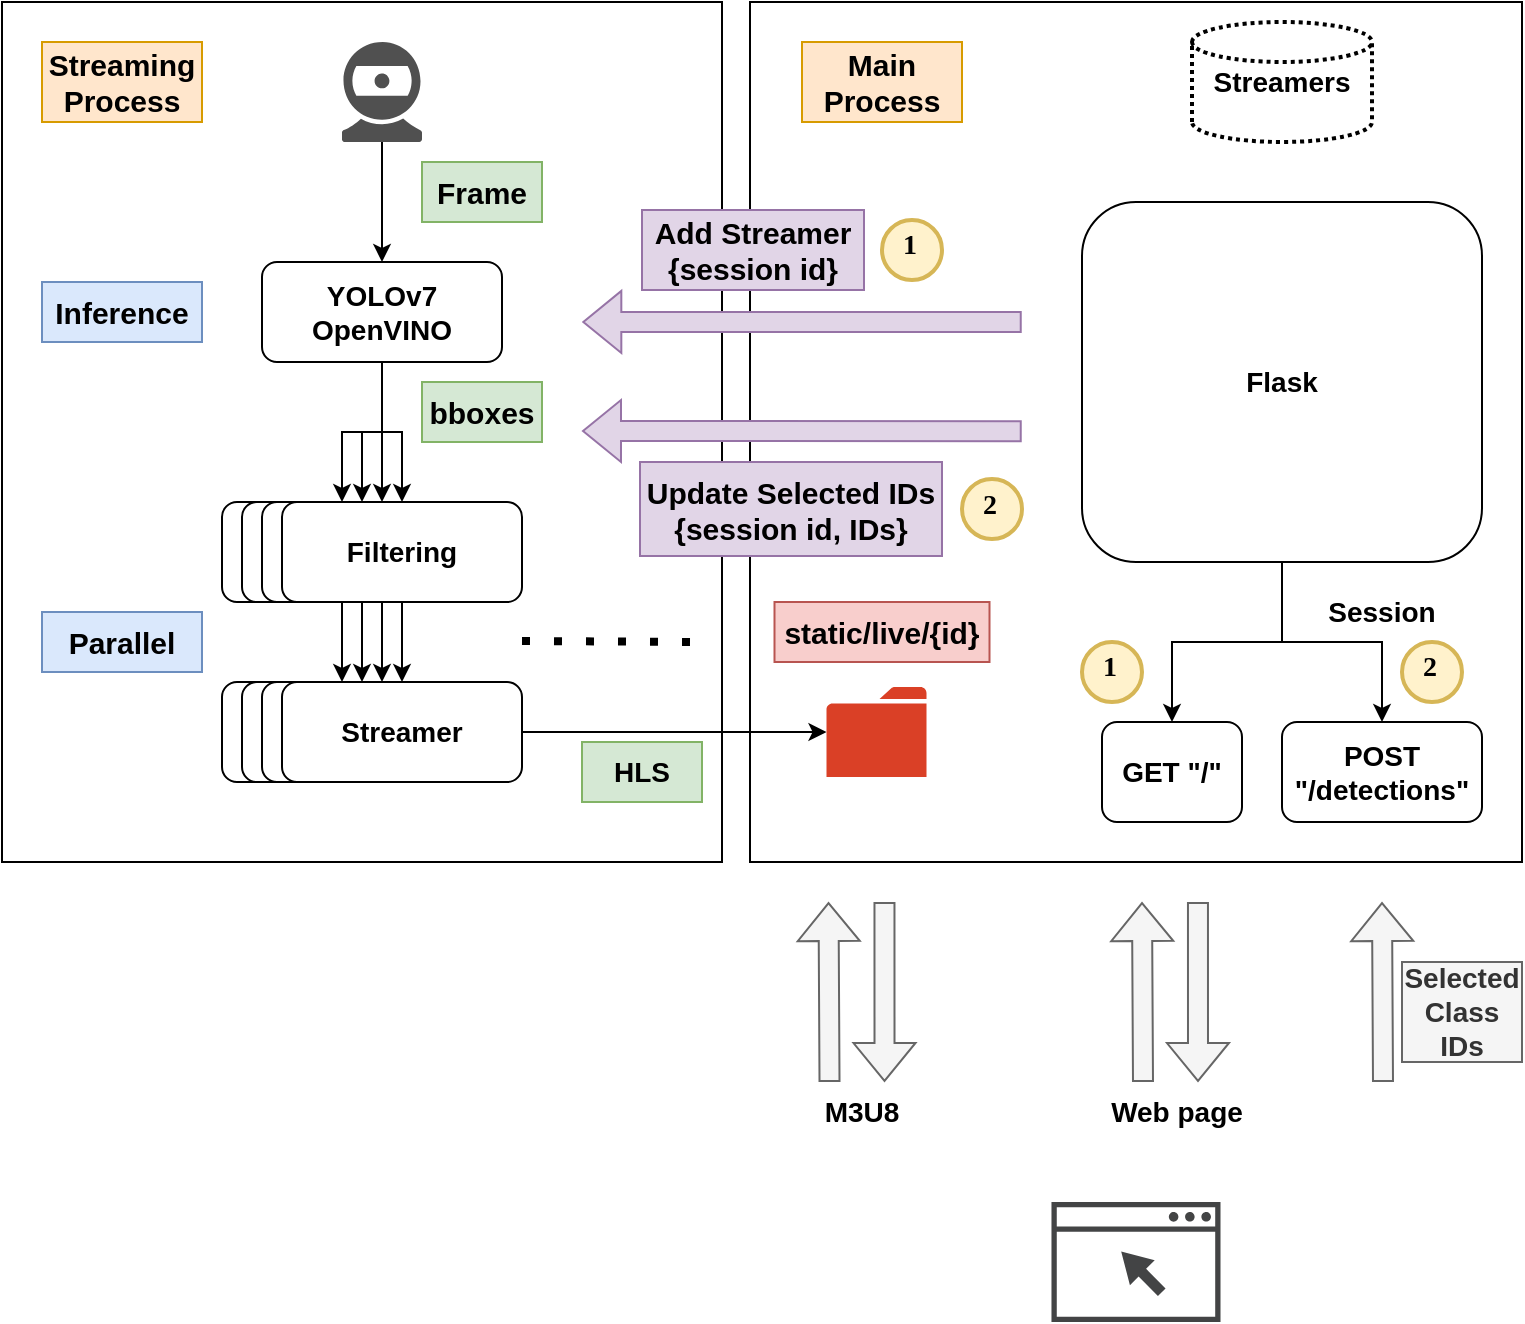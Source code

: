 <mxfile version="20.7.4" type="device" pages="2"><diagram id="ZHP30lC13Kz9A0trQyVI" name="V1"><mxGraphModel dx="1101" dy="985" grid="1" gridSize="10" guides="1" tooltips="1" connect="1" arrows="1" fold="1" page="1" pageScale="1" pageWidth="827" pageHeight="1169" math="0" shadow="0"><root><mxCell id="0"/><mxCell id="1" parent="0"/><mxCell id="5PFzGlqN3j_lq1MCWfUy-65" value="" style="rounded=0;whiteSpace=wrap;html=1;fontSize=15;fillColor=none;" vertex="1" parent="1"><mxGeometry x="414" y="30" width="386" height="430" as="geometry"/></mxCell><mxCell id="5PFzGlqN3j_lq1MCWfUy-108" style="edgeStyle=orthogonalEdgeStyle;rounded=0;orthogonalLoop=1;jettySize=auto;html=1;entryX=0.5;entryY=0;entryDx=0;entryDy=0;strokeWidth=1;fontSize=14;fillColor=default;" edge="1" parent="1" source="5PFzGlqN3j_lq1MCWfUy-54" target="5PFzGlqN3j_lq1MCWfUy-106"><mxGeometry relative="1" as="geometry"/></mxCell><mxCell id="5PFzGlqN3j_lq1MCWfUy-109" style="edgeStyle=orthogonalEdgeStyle;rounded=0;orthogonalLoop=1;jettySize=auto;html=1;entryX=0.5;entryY=0;entryDx=0;entryDy=0;strokeWidth=1;fontSize=14;fillColor=default;" edge="1" parent="1" source="5PFzGlqN3j_lq1MCWfUy-54" target="5PFzGlqN3j_lq1MCWfUy-107"><mxGeometry relative="1" as="geometry"/></mxCell><mxCell id="5PFzGlqN3j_lq1MCWfUy-54" value="&lt;b&gt;&lt;font style=&quot;font-size: 14px;&quot;&gt;Flask&lt;/font&gt;&lt;/b&gt;" style="rounded=1;whiteSpace=wrap;html=1;" vertex="1" parent="1"><mxGeometry x="580" y="130" width="200" height="180" as="geometry"/></mxCell><mxCell id="5PFzGlqN3j_lq1MCWfUy-55" style="edgeStyle=orthogonalEdgeStyle;rounded=0;orthogonalLoop=1;jettySize=auto;html=1;strokeWidth=1;fontSize=15;" edge="1" parent="1" source="5PFzGlqN3j_lq1MCWfUy-42" target="5PFzGlqN3j_lq1MCWfUy-59"><mxGeometry relative="1" as="geometry"/></mxCell><mxCell id="5PFzGlqN3j_lq1MCWfUy-59" value="" style="sketch=0;pointerEvents=1;shadow=0;dashed=0;html=1;strokeColor=none;labelPosition=center;verticalLabelPosition=bottom;verticalAlign=top;outlineConnect=0;align=center;shape=mxgraph.office.concepts.folder;fillColor=#DA4026;fontSize=15;" vertex="1" parent="1"><mxGeometry x="452.25" y="372.5" width="50" height="45" as="geometry"/></mxCell><mxCell id="5PFzGlqN3j_lq1MCWfUy-61" value="&lt;b&gt;&lt;font style=&quot;font-size: 15px;&quot;&gt;static/live/{id}&lt;/font&gt;&lt;/b&gt;" style="text;html=1;strokeColor=#b85450;fillColor=#f8cecc;align=center;verticalAlign=middle;whiteSpace=wrap;rounded=0;" vertex="1" parent="1"><mxGeometry x="426.25" y="330" width="107.5" height="30" as="geometry"/></mxCell><mxCell id="5PFzGlqN3j_lq1MCWfUy-66" value="&lt;b&gt;&lt;font style=&quot;font-size: 15px;&quot;&gt;Main&lt;br&gt;Process&lt;/font&gt;&lt;/b&gt;" style="text;html=1;align=center;verticalAlign=middle;whiteSpace=wrap;rounded=0;fillColor=#ffe6cc;strokeColor=#d79b00;" vertex="1" parent="1"><mxGeometry x="440" y="50" width="80" height="40" as="geometry"/></mxCell><mxCell id="5PFzGlqN3j_lq1MCWfUy-69" value="" style="group" vertex="1" connectable="0" parent="1"><mxGeometry x="40" y="30" width="360" height="430" as="geometry"/></mxCell><mxCell id="5PFzGlqN3j_lq1MCWfUy-63" value="" style="rounded=0;whiteSpace=wrap;html=1;fontSize=15;fillColor=none;" vertex="1" parent="5PFzGlqN3j_lq1MCWfUy-69"><mxGeometry width="360" height="430" as="geometry"/></mxCell><mxCell id="5PFzGlqN3j_lq1MCWfUy-1" value="&lt;b style=&quot;font-size: 14px;&quot;&gt;YOLOv7&lt;br&gt;OpenVINO&lt;/b&gt;" style="rounded=1;whiteSpace=wrap;html=1;" vertex="1" parent="5PFzGlqN3j_lq1MCWfUy-69"><mxGeometry x="130" y="130" width="120" height="50" as="geometry"/></mxCell><mxCell id="5PFzGlqN3j_lq1MCWfUy-3" style="edgeStyle=orthogonalEdgeStyle;rounded=0;orthogonalLoop=1;jettySize=auto;html=1;entryX=0.5;entryY=0;entryDx=0;entryDy=0;" edge="1" parent="5PFzGlqN3j_lq1MCWfUy-69" source="5PFzGlqN3j_lq1MCWfUy-2" target="5PFzGlqN3j_lq1MCWfUy-1"><mxGeometry relative="1" as="geometry"/></mxCell><mxCell id="5PFzGlqN3j_lq1MCWfUy-2" value="" style="sketch=0;pointerEvents=1;shadow=0;dashed=0;html=1;strokeColor=none;fillColor=#505050;labelPosition=center;verticalLabelPosition=bottom;verticalAlign=top;outlineConnect=0;align=center;shape=mxgraph.office.devices.webcam;" vertex="1" parent="5PFzGlqN3j_lq1MCWfUy-69"><mxGeometry x="170" y="20" width="40" height="50" as="geometry"/></mxCell><mxCell id="5PFzGlqN3j_lq1MCWfUy-16" value="" style="endArrow=none;dashed=1;html=1;dashPattern=1 3;strokeWidth=4;rounded=0;" edge="1" parent="5PFzGlqN3j_lq1MCWfUy-69"><mxGeometry width="50" height="50" relative="1" as="geometry"><mxPoint x="260" y="319.5" as="sourcePoint"/><mxPoint x="350" y="320" as="targetPoint"/></mxGeometry></mxCell><mxCell id="5PFzGlqN3j_lq1MCWfUy-22" value="" style="group" vertex="1" connectable="0" parent="5PFzGlqN3j_lq1MCWfUy-69"><mxGeometry x="110" y="250" width="120" height="140" as="geometry"/></mxCell><mxCell id="5PFzGlqN3j_lq1MCWfUy-4" value="Filtering" style="rounded=1;whiteSpace=wrap;html=1;" vertex="1" parent="5PFzGlqN3j_lq1MCWfUy-22"><mxGeometry width="120" height="50" as="geometry"/></mxCell><mxCell id="5PFzGlqN3j_lq1MCWfUy-5" value="Stream" style="rounded=1;whiteSpace=wrap;html=1;" vertex="1" parent="5PFzGlqN3j_lq1MCWfUy-22"><mxGeometry y="90" width="120" height="50" as="geometry"/></mxCell><mxCell id="5PFzGlqN3j_lq1MCWfUy-6" style="edgeStyle=orthogonalEdgeStyle;rounded=0;orthogonalLoop=1;jettySize=auto;html=1;entryX=0.5;entryY=0;entryDx=0;entryDy=0;" edge="1" parent="5PFzGlqN3j_lq1MCWfUy-22" source="5PFzGlqN3j_lq1MCWfUy-4" target="5PFzGlqN3j_lq1MCWfUy-5"><mxGeometry relative="1" as="geometry"/></mxCell><mxCell id="5PFzGlqN3j_lq1MCWfUy-18" style="edgeStyle=orthogonalEdgeStyle;rounded=0;orthogonalLoop=1;jettySize=auto;html=1;entryX=0.5;entryY=0;entryDx=0;entryDy=0;" edge="1" parent="5PFzGlqN3j_lq1MCWfUy-69" source="5PFzGlqN3j_lq1MCWfUy-1" target="5PFzGlqN3j_lq1MCWfUy-4"><mxGeometry relative="1" as="geometry"/></mxCell><mxCell id="5PFzGlqN3j_lq1MCWfUy-23" value="" style="group" vertex="1" connectable="0" parent="5PFzGlqN3j_lq1MCWfUy-69"><mxGeometry x="120" y="250" width="120" height="140" as="geometry"/></mxCell><mxCell id="5PFzGlqN3j_lq1MCWfUy-24" value="Filtering" style="rounded=1;whiteSpace=wrap;html=1;" vertex="1" parent="5PFzGlqN3j_lq1MCWfUy-23"><mxGeometry width="120" height="50" as="geometry"/></mxCell><mxCell id="5PFzGlqN3j_lq1MCWfUy-25" value="Stream" style="rounded=1;whiteSpace=wrap;html=1;" vertex="1" parent="5PFzGlqN3j_lq1MCWfUy-23"><mxGeometry y="90" width="120" height="50" as="geometry"/></mxCell><mxCell id="5PFzGlqN3j_lq1MCWfUy-26" style="edgeStyle=orthogonalEdgeStyle;rounded=0;orthogonalLoop=1;jettySize=auto;html=1;entryX=0.5;entryY=0;entryDx=0;entryDy=0;" edge="1" parent="5PFzGlqN3j_lq1MCWfUy-23" source="5PFzGlqN3j_lq1MCWfUy-24" target="5PFzGlqN3j_lq1MCWfUy-25"><mxGeometry relative="1" as="geometry"/></mxCell><mxCell id="5PFzGlqN3j_lq1MCWfUy-27" style="edgeStyle=orthogonalEdgeStyle;rounded=0;orthogonalLoop=1;jettySize=auto;html=1;entryX=0.5;entryY=0;entryDx=0;entryDy=0;" edge="1" parent="5PFzGlqN3j_lq1MCWfUy-69" source="5PFzGlqN3j_lq1MCWfUy-1" target="5PFzGlqN3j_lq1MCWfUy-24"><mxGeometry relative="1" as="geometry"/></mxCell><mxCell id="5PFzGlqN3j_lq1MCWfUy-36" value="" style="group" vertex="1" connectable="0" parent="5PFzGlqN3j_lq1MCWfUy-69"><mxGeometry x="130" y="250" width="120" height="140" as="geometry"/></mxCell><mxCell id="5PFzGlqN3j_lq1MCWfUy-37" value="Filtering" style="rounded=1;whiteSpace=wrap;html=1;" vertex="1" parent="5PFzGlqN3j_lq1MCWfUy-36"><mxGeometry width="120" height="50" as="geometry"/></mxCell><mxCell id="5PFzGlqN3j_lq1MCWfUy-38" value="Stream" style="rounded=1;whiteSpace=wrap;html=1;" vertex="1" parent="5PFzGlqN3j_lq1MCWfUy-36"><mxGeometry y="90" width="120" height="50" as="geometry"/></mxCell><mxCell id="5PFzGlqN3j_lq1MCWfUy-39" style="edgeStyle=orthogonalEdgeStyle;rounded=0;orthogonalLoop=1;jettySize=auto;html=1;entryX=0.5;entryY=0;entryDx=0;entryDy=0;" edge="1" parent="5PFzGlqN3j_lq1MCWfUy-36" source="5PFzGlqN3j_lq1MCWfUy-37" target="5PFzGlqN3j_lq1MCWfUy-38"><mxGeometry relative="1" as="geometry"/></mxCell><mxCell id="5PFzGlqN3j_lq1MCWfUy-44" style="edgeStyle=orthogonalEdgeStyle;rounded=0;orthogonalLoop=1;jettySize=auto;html=1;entryX=0.5;entryY=0;entryDx=0;entryDy=0;" edge="1" parent="5PFzGlqN3j_lq1MCWfUy-69" source="5PFzGlqN3j_lq1MCWfUy-1" target="5PFzGlqN3j_lq1MCWfUy-37"><mxGeometry relative="1" as="geometry"/></mxCell><mxCell id="5PFzGlqN3j_lq1MCWfUy-40" value="" style="group" vertex="1" connectable="0" parent="5PFzGlqN3j_lq1MCWfUy-69"><mxGeometry x="140" y="250" width="120" height="140" as="geometry"/></mxCell><mxCell id="5PFzGlqN3j_lq1MCWfUy-41" value="&lt;b&gt;&lt;font style=&quot;font-size: 14px;&quot;&gt;Filtering&lt;/font&gt;&lt;/b&gt;" style="rounded=1;whiteSpace=wrap;html=1;" vertex="1" parent="5PFzGlqN3j_lq1MCWfUy-40"><mxGeometry width="120" height="50" as="geometry"/></mxCell><mxCell id="5PFzGlqN3j_lq1MCWfUy-42" value="&lt;b&gt;&lt;font style=&quot;font-size: 14px;&quot;&gt;Streamer&lt;/font&gt;&lt;/b&gt;" style="rounded=1;whiteSpace=wrap;html=1;" vertex="1" parent="5PFzGlqN3j_lq1MCWfUy-40"><mxGeometry y="90" width="120" height="50" as="geometry"/></mxCell><mxCell id="5PFzGlqN3j_lq1MCWfUy-43" style="edgeStyle=orthogonalEdgeStyle;rounded=0;orthogonalLoop=1;jettySize=auto;html=1;entryX=0.5;entryY=0;entryDx=0;entryDy=0;" edge="1" parent="5PFzGlqN3j_lq1MCWfUy-40" source="5PFzGlqN3j_lq1MCWfUy-41" target="5PFzGlqN3j_lq1MCWfUy-42"><mxGeometry relative="1" as="geometry"/></mxCell><mxCell id="5PFzGlqN3j_lq1MCWfUy-45" style="edgeStyle=orthogonalEdgeStyle;rounded=0;orthogonalLoop=1;jettySize=auto;html=1;entryX=0.5;entryY=0;entryDx=0;entryDy=0;" edge="1" parent="5PFzGlqN3j_lq1MCWfUy-69" source="5PFzGlqN3j_lq1MCWfUy-1" target="5PFzGlqN3j_lq1MCWfUy-41"><mxGeometry relative="1" as="geometry"/></mxCell><mxCell id="5PFzGlqN3j_lq1MCWfUy-46" value="&lt;b&gt;&lt;font style=&quot;font-size: 15px;&quot;&gt;Parallel&lt;/font&gt;&lt;/b&gt;" style="text;html=1;strokeColor=#6c8ebf;fillColor=#dae8fc;align=center;verticalAlign=middle;whiteSpace=wrap;rounded=0;" vertex="1" parent="5PFzGlqN3j_lq1MCWfUy-69"><mxGeometry x="20" y="305" width="80" height="30" as="geometry"/></mxCell><mxCell id="5PFzGlqN3j_lq1MCWfUy-49" value="&lt;b&gt;&lt;font style=&quot;font-size: 15px;&quot;&gt;Inference&lt;/font&gt;&lt;/b&gt;" style="text;html=1;strokeColor=#6c8ebf;fillColor=#dae8fc;align=center;verticalAlign=middle;whiteSpace=wrap;rounded=0;" vertex="1" parent="5PFzGlqN3j_lq1MCWfUy-69"><mxGeometry x="20" y="140" width="80" height="30" as="geometry"/></mxCell><mxCell id="5PFzGlqN3j_lq1MCWfUy-50" value="&lt;b&gt;&lt;font style=&quot;font-size: 15px;&quot;&gt;bboxes&lt;/font&gt;&lt;/b&gt;" style="text;html=1;strokeColor=#82b366;fillColor=#d5e8d4;align=center;verticalAlign=middle;whiteSpace=wrap;rounded=0;" vertex="1" parent="5PFzGlqN3j_lq1MCWfUy-69"><mxGeometry x="210" y="190" width="60" height="30" as="geometry"/></mxCell><mxCell id="5PFzGlqN3j_lq1MCWfUy-52" value="&lt;b&gt;&lt;font style=&quot;font-size: 15px;&quot;&gt;Streaming Process&lt;/font&gt;&lt;/b&gt;" style="text;html=1;align=center;verticalAlign=middle;whiteSpace=wrap;rounded=0;fillColor=#ffe6cc;strokeColor=#d79b00;" vertex="1" parent="5PFzGlqN3j_lq1MCWfUy-69"><mxGeometry x="20" y="20" width="80" height="40" as="geometry"/></mxCell><mxCell id="5PFzGlqN3j_lq1MCWfUy-121" value="&lt;b&gt;HLS&lt;/b&gt;" style="text;html=1;strokeColor=#82b366;fillColor=#d5e8d4;align=center;verticalAlign=middle;whiteSpace=wrap;rounded=0;fontSize=14;" vertex="1" parent="5PFzGlqN3j_lq1MCWfUy-69"><mxGeometry x="290" y="370" width="60" height="30" as="geometry"/></mxCell><mxCell id="5PFzGlqN3j_lq1MCWfUy-125" value="&lt;b&gt;&lt;font style=&quot;font-size: 15px;&quot;&gt;Frame&lt;/font&gt;&lt;/b&gt;" style="text;html=1;strokeColor=#82b366;fillColor=#d5e8d4;align=center;verticalAlign=middle;whiteSpace=wrap;rounded=0;" vertex="1" parent="5PFzGlqN3j_lq1MCWfUy-69"><mxGeometry x="210" y="80" width="60" height="30" as="geometry"/></mxCell><mxCell id="5PFzGlqN3j_lq1MCWfUy-71" value="" style="shape=flexArrow;endArrow=classic;html=1;rounded=0;strokeWidth=1;fontSize=15;fillColor=#e1d5e7;strokeColor=#9673a6;entryX=0.806;entryY=0.372;entryDx=0;entryDy=0;entryPerimeter=0;exitX=0.352;exitY=0.372;exitDx=0;exitDy=0;exitPerimeter=0;" edge="1" parent="1" source="5PFzGlqN3j_lq1MCWfUy-65" target="5PFzGlqN3j_lq1MCWfUy-63"><mxGeometry width="50" height="50" relative="1" as="geometry"><mxPoint x="510" y="430" as="sourcePoint"/><mxPoint x="400" y="570" as="targetPoint"/></mxGeometry></mxCell><mxCell id="5PFzGlqN3j_lq1MCWfUy-72" value="" style="shape=flexArrow;endArrow=classic;html=1;rounded=0;strokeWidth=1;fontSize=15;fillColor=#e1d5e7;strokeColor=#9673a6;entryX=0.806;entryY=0.372;entryDx=0;entryDy=0;entryPerimeter=0;exitX=0.352;exitY=0.499;exitDx=0;exitDy=0;exitPerimeter=0;" edge="1" parent="1" source="5PFzGlqN3j_lq1MCWfUy-65"><mxGeometry width="50" height="50" relative="1" as="geometry"><mxPoint x="530.026" y="244.5" as="sourcePoint"/><mxPoint x="330.0" y="244.5" as="targetPoint"/></mxGeometry></mxCell><mxCell id="5PFzGlqN3j_lq1MCWfUy-103" value="&lt;b&gt;&lt;font style=&quot;font-size: 15px;&quot;&gt;Add Streamer&lt;br&gt;{&lt;/font&gt;&lt;/b&gt;&lt;b style=&quot;border-color: var(--border-color);&quot;&gt;&lt;font style=&quot;border-color: var(--border-color); font-size: 15px;&quot;&gt;session id&lt;/font&gt;&lt;/b&gt;&lt;b&gt;&lt;font style=&quot;font-size: 15px;&quot;&gt;}&lt;br&gt;&lt;/font&gt;&lt;/b&gt;" style="text;html=1;strokeColor=#9673a6;fillColor=#e1d5e7;align=center;verticalAlign=middle;whiteSpace=wrap;rounded=0;" vertex="1" parent="1"><mxGeometry x="360" y="134" width="111" height="40" as="geometry"/></mxCell><mxCell id="5PFzGlqN3j_lq1MCWfUy-104" value="&lt;span style=&quot;font-size: 15px;&quot;&gt;&lt;b&gt;Update Selected IDs&lt;br&gt;&lt;/b&gt;&lt;/span&gt;&lt;b style=&quot;border-color: var(--border-color);&quot;&gt;&lt;font style=&quot;border-color: var(--border-color); font-size: 15px;&quot;&gt;{&lt;/font&gt;&lt;/b&gt;&lt;b style=&quot;border-color: var(--border-color);&quot;&gt;&lt;font style=&quot;border-color: var(--border-color); font-size: 15px;&quot;&gt;session id, IDs&lt;/font&gt;&lt;/b&gt;&lt;b style=&quot;border-color: var(--border-color);&quot;&gt;&lt;font style=&quot;border-color: var(--border-color); font-size: 15px;&quot;&gt;}&lt;/font&gt;&lt;/b&gt;&lt;span style=&quot;font-size: 15px;&quot;&gt;&lt;b&gt;&lt;br&gt;&lt;/b&gt;&lt;/span&gt;" style="text;html=1;strokeColor=#9673a6;fillColor=#e1d5e7;align=center;verticalAlign=middle;whiteSpace=wrap;rounded=0;" vertex="1" parent="1"><mxGeometry x="359" y="260" width="151" height="47" as="geometry"/></mxCell><mxCell id="5PFzGlqN3j_lq1MCWfUy-105" value="" style="sketch=0;pointerEvents=1;shadow=0;dashed=0;html=1;strokeColor=none;fillColor=#434445;aspect=fixed;labelPosition=center;verticalLabelPosition=bottom;verticalAlign=top;align=center;outlineConnect=0;shape=mxgraph.vvd.web_browser;fontSize=15;" vertex="1" parent="1"><mxGeometry x="564.74" y="630" width="84.51" height="60" as="geometry"/></mxCell><mxCell id="5PFzGlqN3j_lq1MCWfUy-106" value="&lt;span style=&quot;font-size: 14px;&quot;&gt;&lt;b&gt;GET &quot;/&quot;&lt;/b&gt;&lt;/span&gt;" style="rounded=1;whiteSpace=wrap;html=1;" vertex="1" parent="1"><mxGeometry x="590" y="390" width="70" height="50" as="geometry"/></mxCell><mxCell id="5PFzGlqN3j_lq1MCWfUy-107" value="&lt;span style=&quot;font-size: 14px;&quot;&gt;&lt;b&gt;POST &quot;/detections&quot;&lt;/b&gt;&lt;/span&gt;" style="rounded=1;whiteSpace=wrap;html=1;" vertex="1" parent="1"><mxGeometry x="680" y="390" width="100" height="50" as="geometry"/></mxCell><mxCell id="5PFzGlqN3j_lq1MCWfUy-110" value="" style="shape=flexArrow;endArrow=classic;html=1;rounded=0;strokeWidth=1;fontSize=14;fillColor=#f5f5f5;strokeColor=#666666;" edge="1" parent="1"><mxGeometry width="50" height="50" relative="1" as="geometry"><mxPoint x="610.5" y="570" as="sourcePoint"/><mxPoint x="610" y="480" as="targetPoint"/></mxGeometry></mxCell><mxCell id="5PFzGlqN3j_lq1MCWfUy-111" value="" style="shape=flexArrow;endArrow=classic;html=1;rounded=0;strokeWidth=1;fontSize=14;fillColor=#f5f5f5;strokeColor=#666666;" edge="1" parent="1"><mxGeometry width="50" height="50" relative="1" as="geometry"><mxPoint x="730.5" y="570" as="sourcePoint"/><mxPoint x="730" y="480" as="targetPoint"/></mxGeometry></mxCell><mxCell id="5PFzGlqN3j_lq1MCWfUy-112" value="&lt;b&gt;Selected&lt;br&gt;Class&lt;br&gt;IDs&lt;/b&gt;" style="text;html=1;align=center;verticalAlign=middle;whiteSpace=wrap;rounded=0;fontSize=14;fillColor=#f5f5f5;fontColor=#333333;strokeColor=#666666;" vertex="1" parent="1"><mxGeometry x="740" y="510" width="60" height="50" as="geometry"/></mxCell><mxCell id="5PFzGlqN3j_lq1MCWfUy-114" value="" style="shape=flexArrow;endArrow=classic;html=1;rounded=0;strokeWidth=1;fontSize=14;fillColor=#f5f5f5;strokeColor=#666666;" edge="1" parent="1"><mxGeometry x="-1" y="50" width="50" height="50" relative="1" as="geometry"><mxPoint x="637.98" y="480" as="sourcePoint"/><mxPoint x="638" y="570" as="targetPoint"/><mxPoint x="-48" y="-50" as="offset"/></mxGeometry></mxCell><mxCell id="5PFzGlqN3j_lq1MCWfUy-115" value="&lt;b&gt;Web page&lt;/b&gt;" style="text;html=1;strokeColor=none;fillColor=none;align=center;verticalAlign=middle;whiteSpace=wrap;rounded=0;fontSize=14;" vertex="1" parent="1"><mxGeometry x="590" y="570" width="75" height="30" as="geometry"/></mxCell><mxCell id="5PFzGlqN3j_lq1MCWfUy-117" value="&lt;b&gt;Session&lt;/b&gt;" style="text;html=1;strokeColor=none;fillColor=none;align=center;verticalAlign=middle;whiteSpace=wrap;rounded=0;fontSize=14;" vertex="1" parent="1"><mxGeometry x="700" y="320" width="60" height="30" as="geometry"/></mxCell><mxCell id="5PFzGlqN3j_lq1MCWfUy-118" value="" style="shape=flexArrow;endArrow=classic;html=1;rounded=0;strokeWidth=1;fontSize=14;fillColor=#f5f5f5;strokeColor=#666666;" edge="1" parent="1"><mxGeometry width="50" height="50" relative="1" as="geometry"><mxPoint x="453.76" y="570" as="sourcePoint"/><mxPoint x="453.26" y="480" as="targetPoint"/></mxGeometry></mxCell><mxCell id="5PFzGlqN3j_lq1MCWfUy-119" value="" style="shape=flexArrow;endArrow=classic;html=1;rounded=0;strokeWidth=1;fontSize=14;fillColor=#f5f5f5;strokeColor=#666666;" edge="1" parent="1"><mxGeometry x="-1" y="50" width="50" height="50" relative="1" as="geometry"><mxPoint x="481.24" y="480" as="sourcePoint"/><mxPoint x="481.26" y="570" as="targetPoint"/><mxPoint x="-48" y="-50" as="offset"/></mxGeometry></mxCell><mxCell id="5PFzGlqN3j_lq1MCWfUy-120" value="&lt;b&gt;M3U8&lt;/b&gt;" style="text;html=1;strokeColor=none;fillColor=none;align=center;verticalAlign=middle;whiteSpace=wrap;rounded=0;fontSize=14;" vertex="1" parent="1"><mxGeometry x="440" y="570" width="60" height="30" as="geometry"/></mxCell><mxCell id="5PFzGlqN3j_lq1MCWfUy-122" value="&lt;b&gt;Streamers&lt;/b&gt;" style="strokeWidth=2;html=1;shape=mxgraph.flowchart.database;whiteSpace=wrap;fontSize=14;fillColor=none;dashed=1;dashPattern=1 1;" vertex="1" parent="1"><mxGeometry x="635" y="40" width="90" height="60" as="geometry"/></mxCell><mxCell id="5PFzGlqN3j_lq1MCWfUy-123" value="&lt;b&gt;1&lt;/b&gt;" style="ellipse;whiteSpace=wrap;html=1;aspect=fixed;strokeWidth=2;fontFamily=Tahoma;spacingBottom=4;spacingRight=2;fontSize=14;fillColor=#fff2cc;strokeColor=#d6b656;" vertex="1" parent="1"><mxGeometry x="580" y="350" width="30" height="30" as="geometry"/></mxCell><mxCell id="5PFzGlqN3j_lq1MCWfUy-124" value="&lt;b&gt;1&lt;/b&gt;" style="ellipse;whiteSpace=wrap;html=1;aspect=fixed;strokeWidth=2;fontFamily=Tahoma;spacingBottom=4;spacingRight=2;strokeColor=#d6b656;fontSize=14;fillColor=#fff2cc;" vertex="1" parent="1"><mxGeometry x="480" y="139" width="30" height="30" as="geometry"/></mxCell><mxCell id="5PFzGlqN3j_lq1MCWfUy-126" value="&lt;b&gt;2&lt;/b&gt;" style="ellipse;whiteSpace=wrap;html=1;aspect=fixed;strokeWidth=2;fontFamily=Tahoma;spacingBottom=4;spacingRight=2;strokeColor=#d6b656;fontSize=14;fillColor=#fff2cc;" vertex="1" parent="1"><mxGeometry x="740" y="350" width="30" height="30" as="geometry"/></mxCell><mxCell id="5PFzGlqN3j_lq1MCWfUy-127" value="&lt;b&gt;2&lt;/b&gt;" style="ellipse;whiteSpace=wrap;html=1;aspect=fixed;strokeWidth=2;fontFamily=Tahoma;spacingBottom=4;spacingRight=2;strokeColor=#d6b656;fontSize=14;fillColor=#fff2cc;" vertex="1" parent="1"><mxGeometry x="520" y="268.5" width="30" height="30" as="geometry"/></mxCell></root></mxGraphModel></diagram><diagram name="V2" id="IZAWclvVkx_YLobKoI23"><mxGraphModel dx="1101" dy="985" grid="1" gridSize="10" guides="1" tooltips="1" connect="1" arrows="1" fold="1" page="1" pageScale="1" pageWidth="827" pageHeight="1169" math="0" shadow="0"><root><mxCell id="CbPoXju3lT0HDlasEjiG-0"/><mxCell id="CbPoXju3lT0HDlasEjiG-1" parent="CbPoXju3lT0HDlasEjiG-0"/><mxCell id="CbPoXju3lT0HDlasEjiG-2" value="" style="rounded=0;whiteSpace=wrap;html=1;fontSize=15;fillColor=none;" vertex="1" parent="CbPoXju3lT0HDlasEjiG-1"><mxGeometry x="414" y="30" width="386" height="430" as="geometry"/></mxCell><mxCell id="CbPoXju3lT0HDlasEjiG-3" style="edgeStyle=orthogonalEdgeStyle;rounded=0;orthogonalLoop=1;jettySize=auto;html=1;entryX=0.5;entryY=0;entryDx=0;entryDy=0;strokeWidth=1;fontSize=14;fillColor=default;" edge="1" parent="CbPoXju3lT0HDlasEjiG-1" source="CbPoXju3lT0HDlasEjiG-5" target="CbPoXju3lT0HDlasEjiG-47"><mxGeometry relative="1" as="geometry"/></mxCell><mxCell id="CbPoXju3lT0HDlasEjiG-5" value="&lt;b&gt;&lt;font style=&quot;font-size: 14px;&quot;&gt;Flask&lt;/font&gt;&lt;/b&gt;" style="rounded=1;whiteSpace=wrap;html=1;" vertex="1" parent="CbPoXju3lT0HDlasEjiG-1"><mxGeometry x="580" y="130" width="200" height="180" as="geometry"/></mxCell><mxCell id="CbPoXju3lT0HDlasEjiG-6" style="edgeStyle=orthogonalEdgeStyle;rounded=0;orthogonalLoop=1;jettySize=auto;html=1;strokeWidth=1;fontSize=15;" edge="1" parent="CbPoXju3lT0HDlasEjiG-1" source="CbPoXju3lT0HDlasEjiG-33" target="CbPoXju3lT0HDlasEjiG-7"><mxGeometry relative="1" as="geometry"/></mxCell><mxCell id="CbPoXju3lT0HDlasEjiG-7" value="" style="sketch=0;pointerEvents=1;shadow=0;dashed=0;html=1;strokeColor=none;labelPosition=center;verticalLabelPosition=bottom;verticalAlign=top;outlineConnect=0;align=center;shape=mxgraph.office.concepts.folder;fillColor=#DA4026;fontSize=15;" vertex="1" parent="CbPoXju3lT0HDlasEjiG-1"><mxGeometry x="452.25" y="372.5" width="50" height="45" as="geometry"/></mxCell><mxCell id="CbPoXju3lT0HDlasEjiG-8" value="&lt;b&gt;&lt;font style=&quot;font-size: 15px;&quot;&gt;static/live&lt;/font&gt;&lt;/b&gt;" style="text;html=1;strokeColor=#b85450;fillColor=#f8cecc;align=center;verticalAlign=middle;whiteSpace=wrap;rounded=0;" vertex="1" parent="CbPoXju3lT0HDlasEjiG-1"><mxGeometry x="428" y="423" width="107.5" height="30" as="geometry"/></mxCell><mxCell id="CbPoXju3lT0HDlasEjiG-9" value="&lt;b&gt;&lt;font style=&quot;font-size: 15px;&quot;&gt;Main&lt;br&gt;Process&lt;/font&gt;&lt;/b&gt;" style="text;html=1;align=center;verticalAlign=middle;whiteSpace=wrap;rounded=0;fillColor=#ffe6cc;strokeColor=#d79b00;" vertex="1" parent="CbPoXju3lT0HDlasEjiG-1"><mxGeometry x="440" y="50" width="80" height="40" as="geometry"/></mxCell><mxCell id="CbPoXju3lT0HDlasEjiG-10" value="" style="group" vertex="1" connectable="0" parent="CbPoXju3lT0HDlasEjiG-1"><mxGeometry x="40" y="30" width="360" height="430" as="geometry"/></mxCell><mxCell id="CbPoXju3lT0HDlasEjiG-11" value="" style="rounded=0;whiteSpace=wrap;html=1;fontSize=15;fillColor=none;" vertex="1" parent="CbPoXju3lT0HDlasEjiG-10"><mxGeometry width="360" height="430" as="geometry"/></mxCell><mxCell id="ApvvvbcGyYYF3pKozwgi-3" style="edgeStyle=orthogonalEdgeStyle;rounded=0;orthogonalLoop=1;jettySize=auto;html=1;entryX=0.5;entryY=0;entryDx=0;entryDy=0;strokeWidth=1;fontSize=14;fillColor=default;" edge="1" parent="CbPoXju3lT0HDlasEjiG-10" source="CbPoXju3lT0HDlasEjiG-12" target="CbPoXju3lT0HDlasEjiG-33"><mxGeometry relative="1" as="geometry"><mxPoint x="190" y="247.5" as="targetPoint"/></mxGeometry></mxCell><mxCell id="CbPoXju3lT0HDlasEjiG-12" value="&lt;b style=&quot;font-size: 14px;&quot;&gt;YOLOv7&lt;br&gt;OpenVINO&lt;/b&gt;" style="rounded=1;whiteSpace=wrap;html=1;" vertex="1" parent="CbPoXju3lT0HDlasEjiG-10"><mxGeometry x="130" y="130" width="120" height="50" as="geometry"/></mxCell><mxCell id="CbPoXju3lT0HDlasEjiG-13" style="edgeStyle=orthogonalEdgeStyle;rounded=0;orthogonalLoop=1;jettySize=auto;html=1;entryX=0.5;entryY=0;entryDx=0;entryDy=0;" edge="1" parent="CbPoXju3lT0HDlasEjiG-10" source="CbPoXju3lT0HDlasEjiG-14" target="CbPoXju3lT0HDlasEjiG-12"><mxGeometry relative="1" as="geometry"/></mxCell><mxCell id="CbPoXju3lT0HDlasEjiG-14" value="" style="sketch=0;pointerEvents=1;shadow=0;dashed=0;html=1;strokeColor=none;fillColor=#505050;labelPosition=center;verticalLabelPosition=bottom;verticalAlign=top;outlineConnect=0;align=center;shape=mxgraph.office.devices.webcam;" vertex="1" parent="CbPoXju3lT0HDlasEjiG-10"><mxGeometry x="170" y="20" width="40" height="50" as="geometry"/></mxCell><mxCell id="CbPoXju3lT0HDlasEjiG-37" value="&lt;b&gt;&lt;font style=&quot;font-size: 15px;&quot;&gt;Inference&lt;/font&gt;&lt;/b&gt;" style="text;html=1;strokeColor=#6c8ebf;fillColor=#dae8fc;align=center;verticalAlign=middle;whiteSpace=wrap;rounded=0;" vertex="1" parent="CbPoXju3lT0HDlasEjiG-10"><mxGeometry x="20" y="140" width="80" height="30" as="geometry"/></mxCell><mxCell id="CbPoXju3lT0HDlasEjiG-38" value="&lt;b&gt;&lt;font style=&quot;font-size: 15px;&quot;&gt;bboxes&lt;/font&gt;&lt;/b&gt;" style="text;html=1;strokeColor=#82b366;fillColor=#d5e8d4;align=center;verticalAlign=middle;whiteSpace=wrap;rounded=0;" vertex="1" parent="CbPoXju3lT0HDlasEjiG-10"><mxGeometry x="291" y="235" width="60" height="30" as="geometry"/></mxCell><mxCell id="CbPoXju3lT0HDlasEjiG-39" value="&lt;b&gt;&lt;font style=&quot;font-size: 15px;&quot;&gt;Streaming Process&lt;/font&gt;&lt;/b&gt;" style="text;html=1;align=center;verticalAlign=middle;whiteSpace=wrap;rounded=0;fillColor=#ffe6cc;strokeColor=#d79b00;" vertex="1" parent="CbPoXju3lT0HDlasEjiG-10"><mxGeometry x="20" y="20" width="80" height="40" as="geometry"/></mxCell><mxCell id="CbPoXju3lT0HDlasEjiG-40" value="&lt;b&gt;HLS&lt;/b&gt;" style="text;html=1;strokeColor=#82b366;fillColor=#d5e8d4;align=center;verticalAlign=middle;whiteSpace=wrap;rounded=0;fontSize=14;" vertex="1" parent="CbPoXju3lT0HDlasEjiG-10"><mxGeometry x="290" y="370" width="60" height="30" as="geometry"/></mxCell><mxCell id="CbPoXju3lT0HDlasEjiG-41" value="&lt;b&gt;&lt;font style=&quot;font-size: 15px;&quot;&gt;Frame&lt;/font&gt;&lt;/b&gt;" style="text;html=1;strokeColor=#82b366;fillColor=#d5e8d4;align=center;verticalAlign=middle;whiteSpace=wrap;rounded=0;" vertex="1" parent="CbPoXju3lT0HDlasEjiG-10"><mxGeometry x="210" y="80" width="60" height="30" as="geometry"/></mxCell><mxCell id="CbPoXju3lT0HDlasEjiG-33" value="&lt;b&gt;&lt;font style=&quot;font-size: 14px;&quot;&gt;Streamer&lt;/font&gt;&lt;/b&gt;" style="rounded=1;whiteSpace=wrap;html=1;" vertex="1" parent="CbPoXju3lT0HDlasEjiG-10"><mxGeometry x="130" y="340" width="120" height="50" as="geometry"/></mxCell><mxCell id="CbPoXju3lT0HDlasEjiG-46" value="" style="sketch=0;pointerEvents=1;shadow=0;dashed=0;html=1;strokeColor=none;fillColor=#434445;aspect=fixed;labelPosition=center;verticalLabelPosition=bottom;verticalAlign=top;align=center;outlineConnect=0;shape=mxgraph.vvd.web_browser;fontSize=15;" vertex="1" parent="CbPoXju3lT0HDlasEjiG-1"><mxGeometry x="564.74" y="630" width="84.51" height="60" as="geometry"/></mxCell><mxCell id="CbPoXju3lT0HDlasEjiG-47" value="&lt;span style=&quot;font-size: 14px;&quot;&gt;&lt;b&gt;GET &quot;/&quot;&lt;/b&gt;&lt;/span&gt;" style="rounded=1;whiteSpace=wrap;html=1;" vertex="1" parent="CbPoXju3lT0HDlasEjiG-1"><mxGeometry x="645" y="390" width="70" height="50" as="geometry"/></mxCell><mxCell id="CbPoXju3lT0HDlasEjiG-49" value="" style="shape=flexArrow;endArrow=classic;html=1;rounded=0;strokeWidth=1;fontSize=14;fillColor=#f5f5f5;strokeColor=#666666;" edge="1" parent="CbPoXju3lT0HDlasEjiG-1"><mxGeometry width="50" height="50" relative="1" as="geometry"><mxPoint x="669.75" y="570" as="sourcePoint"/><mxPoint x="669.25" y="480" as="targetPoint"/></mxGeometry></mxCell><mxCell id="CbPoXju3lT0HDlasEjiG-52" value="" style="shape=flexArrow;endArrow=classic;html=1;rounded=0;strokeWidth=1;fontSize=14;fillColor=#f5f5f5;strokeColor=#666666;" edge="1" parent="CbPoXju3lT0HDlasEjiG-1"><mxGeometry x="-1" y="50" width="50" height="50" relative="1" as="geometry"><mxPoint x="697.23" y="480" as="sourcePoint"/><mxPoint x="697.25" y="570" as="targetPoint"/><mxPoint x="-48" y="-50" as="offset"/></mxGeometry></mxCell><mxCell id="CbPoXju3lT0HDlasEjiG-53" value="&lt;b&gt;Web page&lt;/b&gt;" style="text;html=1;strokeColor=none;fillColor=none;align=center;verticalAlign=middle;whiteSpace=wrap;rounded=0;fontSize=14;" vertex="1" parent="CbPoXju3lT0HDlasEjiG-1"><mxGeometry x="649.25" y="570" width="75" height="30" as="geometry"/></mxCell><mxCell id="CbPoXju3lT0HDlasEjiG-55" value="" style="shape=flexArrow;endArrow=classic;html=1;rounded=0;strokeWidth=1;fontSize=14;fillColor=#f5f5f5;strokeColor=#666666;" edge="1" parent="CbPoXju3lT0HDlasEjiG-1"><mxGeometry width="50" height="50" relative="1" as="geometry"><mxPoint x="440.01" y="570" as="sourcePoint"/><mxPoint x="439.51" y="480" as="targetPoint"/></mxGeometry></mxCell><mxCell id="CbPoXju3lT0HDlasEjiG-56" value="" style="shape=flexArrow;endArrow=classic;html=1;rounded=0;strokeWidth=1;fontSize=14;fillColor=#f5f5f5;strokeColor=#666666;" edge="1" parent="CbPoXju3lT0HDlasEjiG-1"><mxGeometry x="-1" y="50" width="50" height="50" relative="1" as="geometry"><mxPoint x="467.49" y="480" as="sourcePoint"/><mxPoint x="467.51" y="570" as="targetPoint"/><mxPoint x="-48" y="-50" as="offset"/></mxGeometry></mxCell><mxCell id="CbPoXju3lT0HDlasEjiG-57" value="&lt;b&gt;M3U8&lt;/b&gt;" style="text;html=1;strokeColor=none;fillColor=none;align=center;verticalAlign=middle;whiteSpace=wrap;rounded=0;fontSize=14;" vertex="1" parent="CbPoXju3lT0HDlasEjiG-1"><mxGeometry x="426.25" y="570" width="60" height="30" as="geometry"/></mxCell><mxCell id="CbPoXju3lT0HDlasEjiG-59" value="&lt;b&gt;1&lt;/b&gt;" style="ellipse;whiteSpace=wrap;html=1;aspect=fixed;strokeWidth=2;fontFamily=Tahoma;spacingBottom=4;spacingRight=2;fontSize=14;fillColor=#fff2cc;strokeColor=#d6b656;" vertex="1" parent="CbPoXju3lT0HDlasEjiG-1"><mxGeometry x="635" y="350" width="30" height="30" as="geometry"/></mxCell><mxCell id="ApvvvbcGyYYF3pKozwgi-0" value="" style="shape=flexArrow;endArrow=classic;html=1;rounded=0;strokeWidth=1;fontSize=14;fillColor=#f5f5f5;strokeColor=#666666;" edge="1" parent="CbPoXju3lT0HDlasEjiG-1"><mxGeometry x="0.331" y="-20" width="50" height="50" relative="1" as="geometry"><mxPoint x="516.01" y="570" as="sourcePoint"/><mxPoint x="515.51" y="480" as="targetPoint"/><mxPoint as="offset"/></mxGeometry></mxCell><mxCell id="ApvvvbcGyYYF3pKozwgi-1" value="" style="shape=flexArrow;endArrow=classic;html=1;rounded=0;strokeWidth=1;fontSize=14;fillColor=#f5f5f5;strokeColor=#666666;" edge="1" parent="CbPoXju3lT0HDlasEjiG-1"><mxGeometry x="-1" y="50" width="50" height="50" relative="1" as="geometry"><mxPoint x="543.49" y="480" as="sourcePoint"/><mxPoint x="543.51" y="570" as="targetPoint"/><mxPoint x="-48" y="-50" as="offset"/></mxGeometry></mxCell><mxCell id="ApvvvbcGyYYF3pKozwgi-2" value="&lt;b&gt;bboxes.json&lt;/b&gt;" style="text;html=1;strokeColor=none;fillColor=none;align=center;verticalAlign=middle;whiteSpace=wrap;rounded=0;fontSize=14;" vertex="1" parent="CbPoXju3lT0HDlasEjiG-1"><mxGeometry x="500" y="570" width="60" height="30" as="geometry"/></mxCell><mxCell id="ApvvvbcGyYYF3pKozwgi-4" style="edgeStyle=orthogonalEdgeStyle;rounded=0;orthogonalLoop=1;jettySize=auto;html=1;strokeWidth=1;fontSize=14;fillColor=default;" edge="1" parent="CbPoXju3lT0HDlasEjiG-1" source="CbPoXju3lT0HDlasEjiG-12" target="CbPoXju3lT0HDlasEjiG-7"><mxGeometry relative="1" as="geometry"><Array as="points"><mxPoint x="230" y="300"/><mxPoint x="477" y="300"/></Array></mxGeometry></mxCell></root></mxGraphModel></diagram></mxfile>